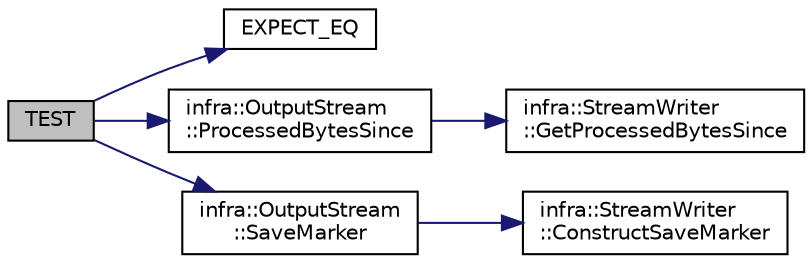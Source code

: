 digraph "TEST"
{
 // INTERACTIVE_SVG=YES
  edge [fontname="Helvetica",fontsize="10",labelfontname="Helvetica",labelfontsize="10"];
  node [fontname="Helvetica",fontsize="10",shape=record];
  rankdir="LR";
  Node29 [label="TEST",height=0.2,width=0.4,color="black", fillcolor="grey75", style="filled", fontcolor="black"];
  Node29 -> Node30 [color="midnightblue",fontsize="10",style="solid",fontname="Helvetica"];
  Node30 [label="EXPECT_EQ",height=0.2,width=0.4,color="black", fillcolor="white", style="filled",URL="$d6/def/_test_json_8cpp.html#a82745227e2f0a8edbb4ae630d88a8e86"];
  Node29 -> Node31 [color="midnightblue",fontsize="10",style="solid",fontname="Helvetica"];
  Node31 [label="infra::OutputStream\l::ProcessedBytesSince",height=0.2,width=0.4,color="black", fillcolor="white", style="filled",URL="$d6/d97/classinfra_1_1_output_stream.html#a0a450346655274469b89ef62d85869c8"];
  Node31 -> Node32 [color="midnightblue",fontsize="10",style="solid",fontname="Helvetica"];
  Node32 [label="infra::StreamWriter\l::GetProcessedBytesSince",height=0.2,width=0.4,color="black", fillcolor="white", style="filled",URL="$de/dba/classinfra_1_1_stream_writer.html#af0dd36973b3af708faa536741e5b5420"];
  Node29 -> Node33 [color="midnightblue",fontsize="10",style="solid",fontname="Helvetica"];
  Node33 [label="infra::OutputStream\l::SaveMarker",height=0.2,width=0.4,color="black", fillcolor="white", style="filled",URL="$d6/d97/classinfra_1_1_output_stream.html#a206389ce4c805263bd5b70c5bfe84a26"];
  Node33 -> Node34 [color="midnightblue",fontsize="10",style="solid",fontname="Helvetica"];
  Node34 [label="infra::StreamWriter\l::ConstructSaveMarker",height=0.2,width=0.4,color="black", fillcolor="white", style="filled",URL="$de/dba/classinfra_1_1_stream_writer.html#af17d6e8ca06960c86a745c9f60f08949"];
}

